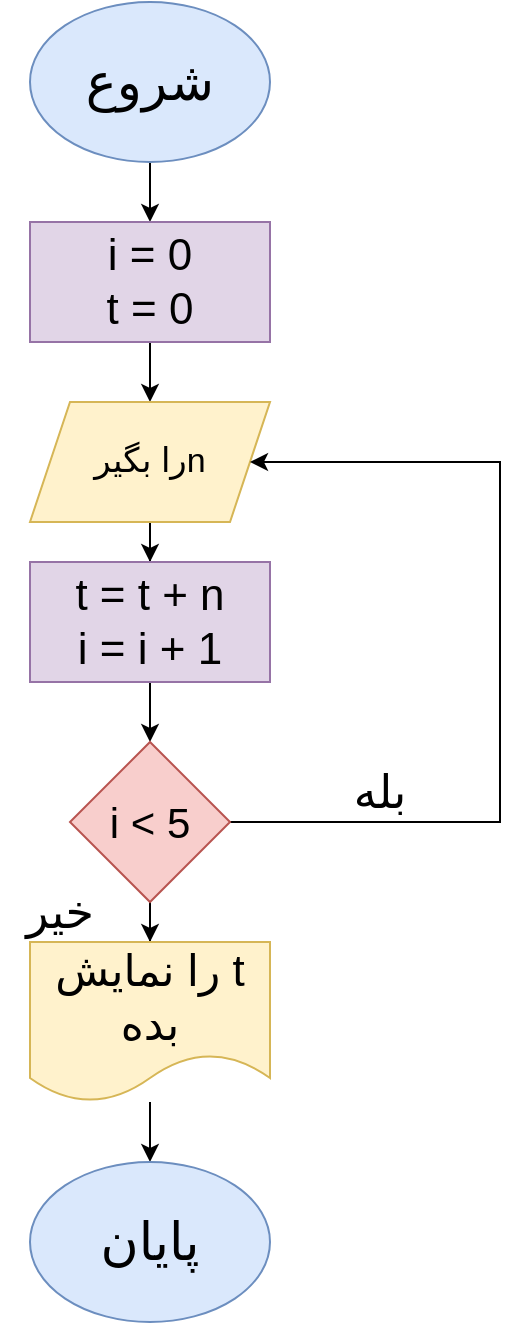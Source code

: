 <mxfile version="21.2.2" type="device">
  <diagram name="Page-1" id="-NNaoNniriUmvPf9zJ3n">
    <mxGraphModel dx="1050" dy="573" grid="1" gridSize="10" guides="1" tooltips="1" connect="1" arrows="1" fold="1" page="1" pageScale="1" pageWidth="850" pageHeight="1100" math="0" shadow="0">
      <root>
        <mxCell id="0" />
        <mxCell id="1" parent="0" />
        <mxCell id="sv8m0tHgnjvyg4Yf8ng9-3" value="" style="edgeStyle=orthogonalEdgeStyle;rounded=0;orthogonalLoop=1;jettySize=auto;html=1;" edge="1" parent="1" source="sv8m0tHgnjvyg4Yf8ng9-1" target="sv8m0tHgnjvyg4Yf8ng9-2">
          <mxGeometry relative="1" as="geometry" />
        </mxCell>
        <mxCell id="sv8m0tHgnjvyg4Yf8ng9-1" value="&lt;font style=&quot;font-size: 26px;&quot;&gt;شروع&lt;/font&gt;" style="ellipse;whiteSpace=wrap;html=1;fillColor=#dae8fc;strokeColor=#6c8ebf;" vertex="1" parent="1">
          <mxGeometry x="365" width="120" height="80" as="geometry" />
        </mxCell>
        <mxCell id="sv8m0tHgnjvyg4Yf8ng9-5" value="" style="edgeStyle=orthogonalEdgeStyle;rounded=0;orthogonalLoop=1;jettySize=auto;html=1;" edge="1" parent="1" source="sv8m0tHgnjvyg4Yf8ng9-2" target="sv8m0tHgnjvyg4Yf8ng9-4">
          <mxGeometry relative="1" as="geometry" />
        </mxCell>
        <mxCell id="sv8m0tHgnjvyg4Yf8ng9-2" value="&lt;font style=&quot;font-size: 22px;&quot;&gt;i = 0&lt;br&gt;t = 0&lt;/font&gt;" style="rounded=0;whiteSpace=wrap;html=1;fillColor=#e1d5e7;strokeColor=#9673a6;" vertex="1" parent="1">
          <mxGeometry x="365" y="110" width="120" height="60" as="geometry" />
        </mxCell>
        <mxCell id="sv8m0tHgnjvyg4Yf8ng9-7" value="" style="edgeStyle=orthogonalEdgeStyle;rounded=0;orthogonalLoop=1;jettySize=auto;html=1;" edge="1" parent="1" source="sv8m0tHgnjvyg4Yf8ng9-4" target="sv8m0tHgnjvyg4Yf8ng9-6">
          <mxGeometry relative="1" as="geometry" />
        </mxCell>
        <mxCell id="sv8m0tHgnjvyg4Yf8ng9-4" value="&lt;div style=&quot;direction: rtl;&quot;&gt;&lt;span style=&quot;background-color: initial;&quot;&gt;&lt;font style=&quot;font-size: 17px;&quot;&gt;nرا بگیر&lt;/font&gt;&lt;/span&gt;&lt;/div&gt;" style="shape=parallelogram;perimeter=parallelogramPerimeter;whiteSpace=wrap;html=1;fixedSize=1;fillColor=#fff2cc;strokeColor=#d6b656;" vertex="1" parent="1">
          <mxGeometry x="365" y="200" width="120" height="60" as="geometry" />
        </mxCell>
        <mxCell id="sv8m0tHgnjvyg4Yf8ng9-9" value="" style="edgeStyle=orthogonalEdgeStyle;rounded=0;orthogonalLoop=1;jettySize=auto;html=1;" edge="1" parent="1" source="sv8m0tHgnjvyg4Yf8ng9-6" target="sv8m0tHgnjvyg4Yf8ng9-8">
          <mxGeometry relative="1" as="geometry" />
        </mxCell>
        <mxCell id="sv8m0tHgnjvyg4Yf8ng9-6" value="&lt;font style=&quot;font-size: 22px;&quot;&gt;t = t + n&lt;br&gt;i = i + 1&lt;br&gt;&lt;/font&gt;" style="rounded=0;whiteSpace=wrap;html=1;fillColor=#e1d5e7;strokeColor=#9673a6;" vertex="1" parent="1">
          <mxGeometry x="365" y="280" width="120" height="60" as="geometry" />
        </mxCell>
        <mxCell id="sv8m0tHgnjvyg4Yf8ng9-10" style="edgeStyle=orthogonalEdgeStyle;rounded=0;orthogonalLoop=1;jettySize=auto;html=1;entryX=1;entryY=0.5;entryDx=0;entryDy=0;" edge="1" parent="1" source="sv8m0tHgnjvyg4Yf8ng9-8" target="sv8m0tHgnjvyg4Yf8ng9-4">
          <mxGeometry relative="1" as="geometry">
            <Array as="points">
              <mxPoint x="600" y="410" />
              <mxPoint x="600" y="230" />
            </Array>
          </mxGeometry>
        </mxCell>
        <mxCell id="sv8m0tHgnjvyg4Yf8ng9-13" value="" style="edgeStyle=orthogonalEdgeStyle;rounded=0;orthogonalLoop=1;jettySize=auto;html=1;" edge="1" parent="1" source="sv8m0tHgnjvyg4Yf8ng9-8" target="sv8m0tHgnjvyg4Yf8ng9-12">
          <mxGeometry relative="1" as="geometry" />
        </mxCell>
        <mxCell id="sv8m0tHgnjvyg4Yf8ng9-8" value="&lt;font style=&quot;font-size: 21px;&quot;&gt;i &amp;lt; 5&lt;/font&gt;" style="rhombus;whiteSpace=wrap;html=1;fillColor=#f8cecc;strokeColor=#b85450;rounded=0;" vertex="1" parent="1">
          <mxGeometry x="385" y="370" width="80" height="80" as="geometry" />
        </mxCell>
        <mxCell id="sv8m0tHgnjvyg4Yf8ng9-11" value="&lt;font style=&quot;font-size: 23px;&quot;&gt;بله&lt;/font&gt;" style="text;html=1;strokeColor=none;fillColor=none;align=center;verticalAlign=middle;whiteSpace=wrap;rounded=0;" vertex="1" parent="1">
          <mxGeometry x="510" y="380" width="60" height="30" as="geometry" />
        </mxCell>
        <mxCell id="sv8m0tHgnjvyg4Yf8ng9-15" value="" style="edgeStyle=orthogonalEdgeStyle;rounded=0;orthogonalLoop=1;jettySize=auto;html=1;" edge="1" parent="1" source="sv8m0tHgnjvyg4Yf8ng9-12" target="sv8m0tHgnjvyg4Yf8ng9-14">
          <mxGeometry relative="1" as="geometry" />
        </mxCell>
        <mxCell id="sv8m0tHgnjvyg4Yf8ng9-12" value="&lt;div style=&quot;direction: rtl;&quot;&gt;&lt;span style=&quot;background-color: initial;&quot;&gt;&lt;font style=&quot;font-size: 22px;&quot;&gt;t را نمایش بده&lt;/font&gt;&lt;/span&gt;&lt;/div&gt;" style="shape=document;whiteSpace=wrap;html=1;boundedLbl=1;fillColor=#fff2cc;strokeColor=#d6b656;" vertex="1" parent="1">
          <mxGeometry x="365" y="470" width="120" height="80" as="geometry" />
        </mxCell>
        <mxCell id="sv8m0tHgnjvyg4Yf8ng9-14" value="&lt;font style=&quot;font-size: 26px;&quot;&gt;پایان&lt;/font&gt;" style="ellipse;whiteSpace=wrap;html=1;fillColor=#dae8fc;strokeColor=#6c8ebf;" vertex="1" parent="1">
          <mxGeometry x="365" y="580" width="120" height="80" as="geometry" />
        </mxCell>
        <mxCell id="sv8m0tHgnjvyg4Yf8ng9-16" value="&lt;font style=&quot;font-size: 23px;&quot;&gt;خیر&lt;/font&gt;" style="text;html=1;strokeColor=none;fillColor=none;align=center;verticalAlign=middle;whiteSpace=wrap;rounded=0;" vertex="1" parent="1">
          <mxGeometry x="350" y="440" width="60" height="30" as="geometry" />
        </mxCell>
      </root>
    </mxGraphModel>
  </diagram>
</mxfile>
